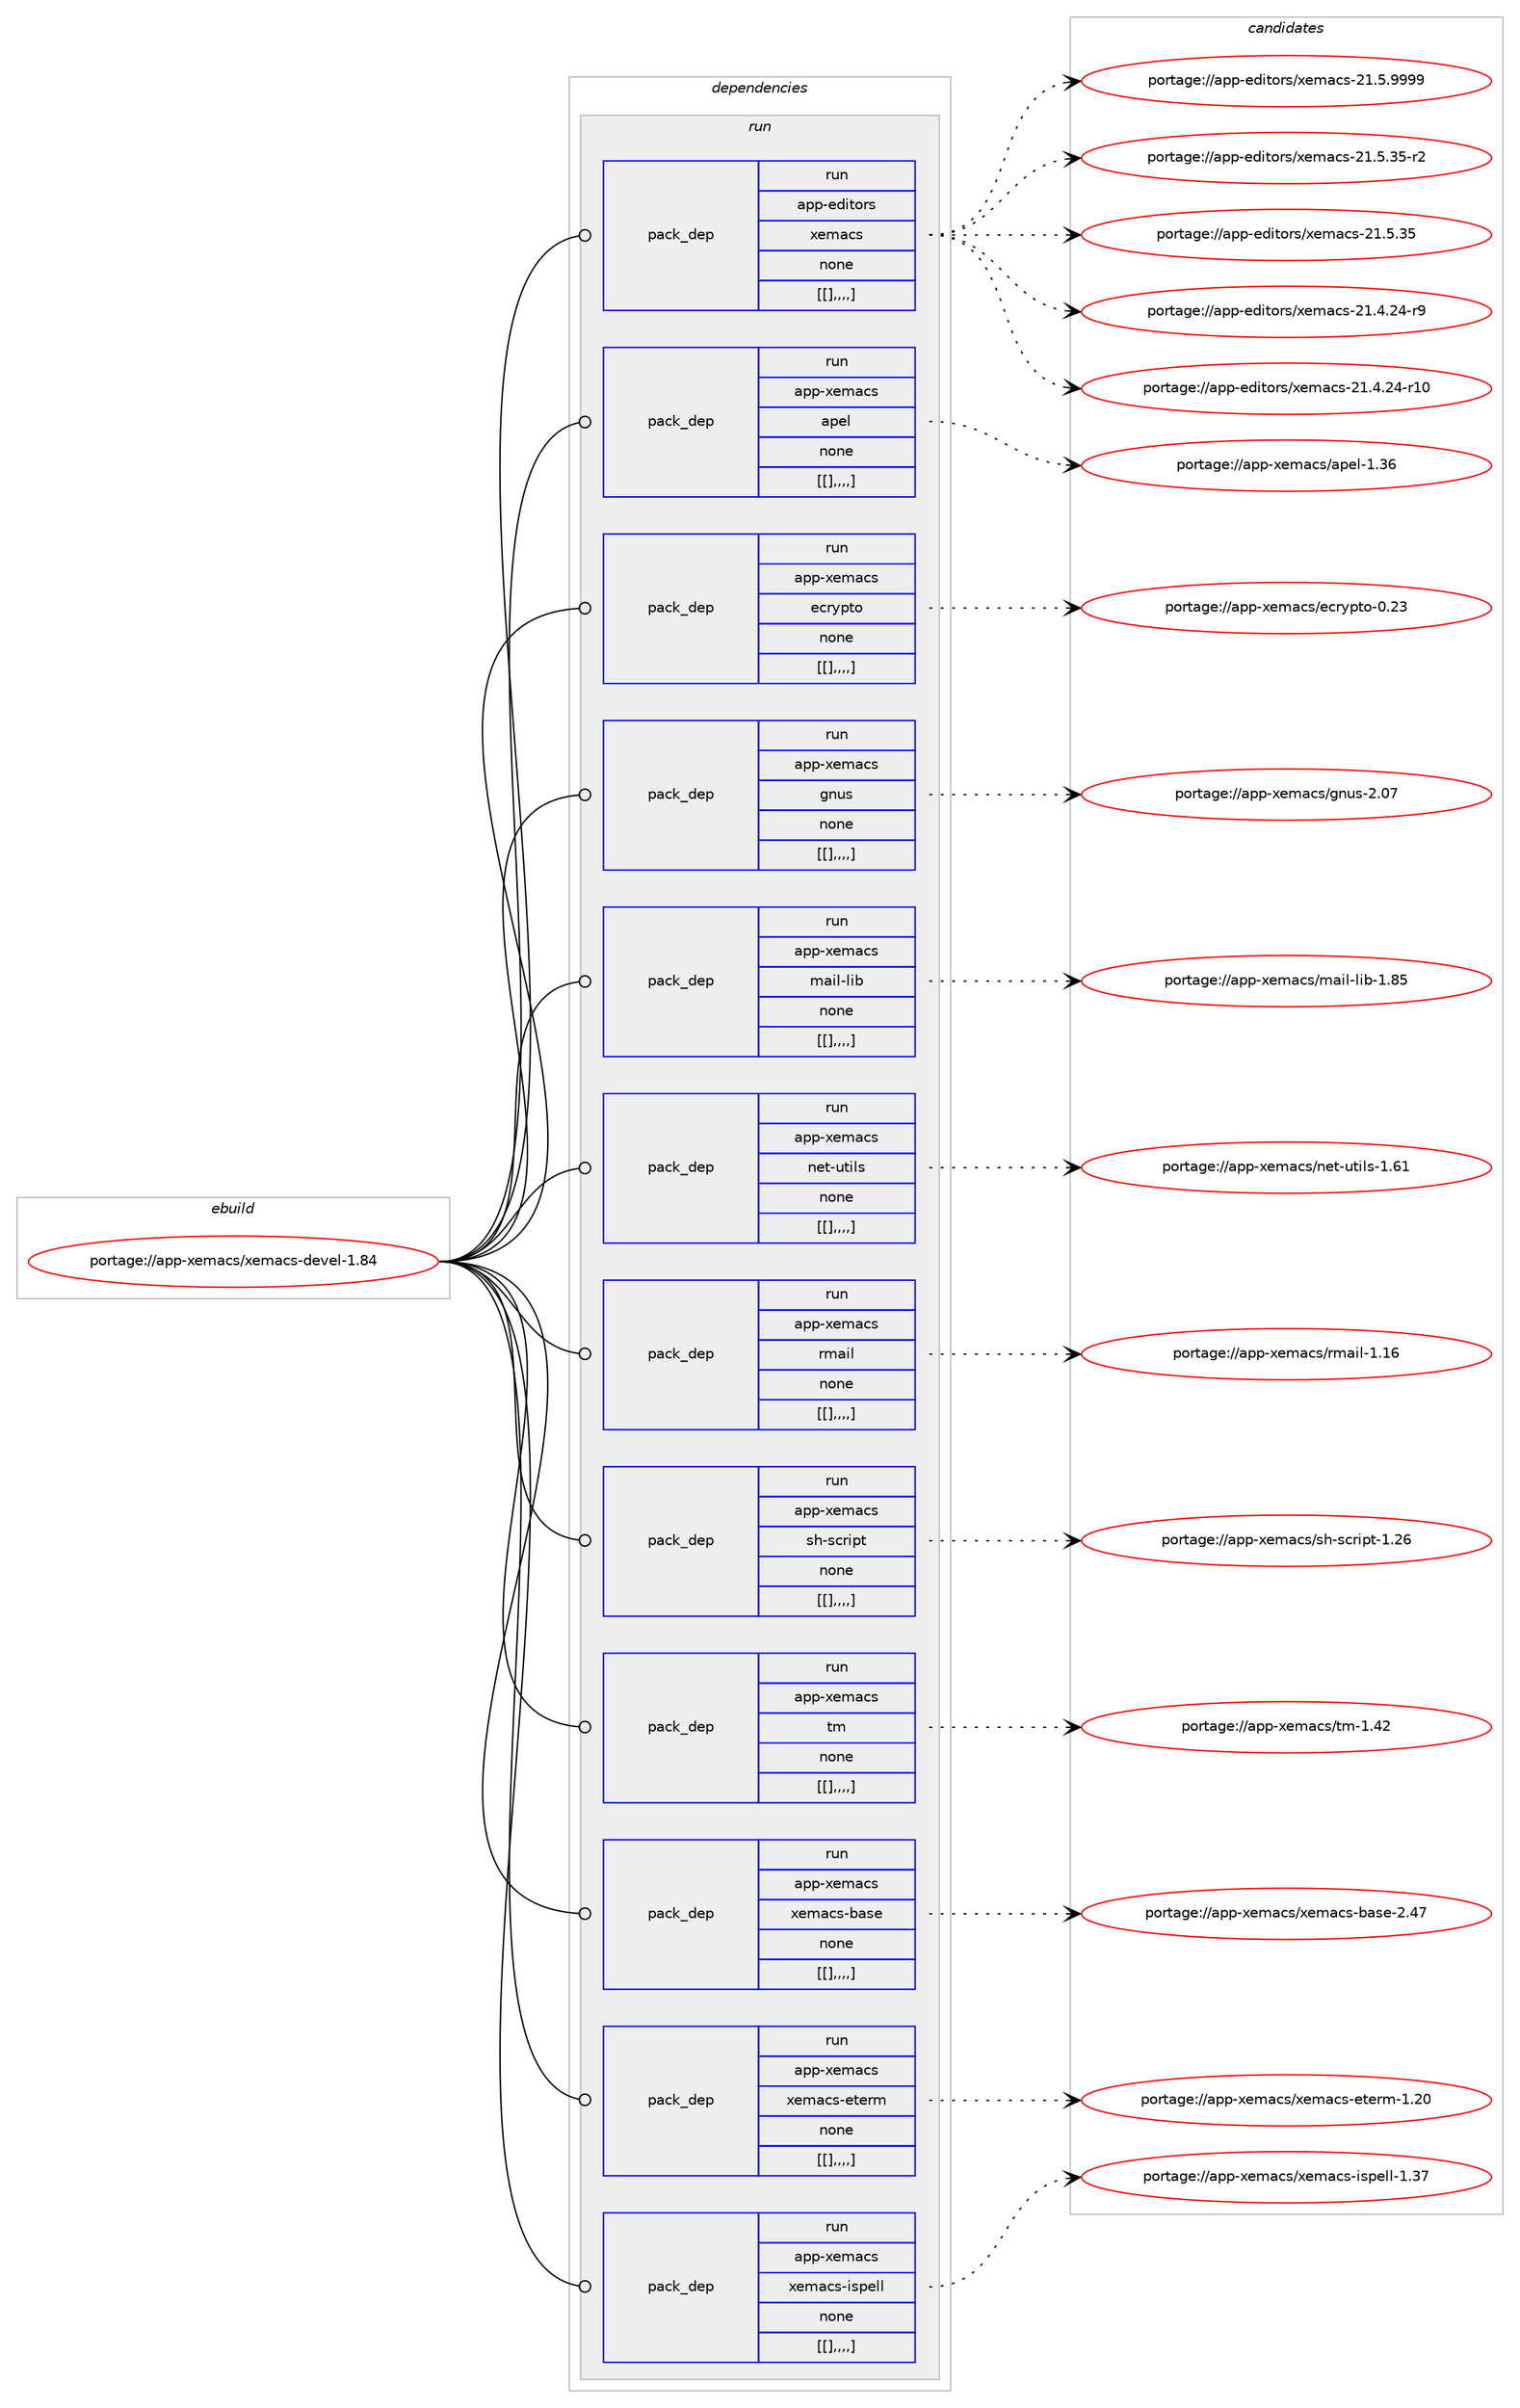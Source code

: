 digraph prolog {

# *************
# Graph options
# *************

newrank=true;
concentrate=true;
compound=true;
graph [rankdir=LR,fontname=Helvetica,fontsize=10,ranksep=1.5];#, ranksep=2.5, nodesep=0.2];
edge  [arrowhead=vee];
node  [fontname=Helvetica,fontsize=10];

# **********
# The ebuild
# **********

subgraph cluster_leftcol {
color=gray;
label=<<i>ebuild</i>>;
id [label="portage://app-xemacs/xemacs-devel-1.84", color=red, width=4, href="../app-xemacs/xemacs-devel-1.84.svg"];
}

# ****************
# The dependencies
# ****************

subgraph cluster_midcol {
color=gray;
label=<<i>dependencies</i>>;
subgraph cluster_compile {
fillcolor="#eeeeee";
style=filled;
label=<<i>compile</i>>;
}
subgraph cluster_compileandrun {
fillcolor="#eeeeee";
style=filled;
label=<<i>compile and run</i>>;
}
subgraph cluster_run {
fillcolor="#eeeeee";
style=filled;
label=<<i>run</i>>;
subgraph pack45082 {
dependency62621 [label=<<TABLE BORDER="0" CELLBORDER="1" CELLSPACING="0" CELLPADDING="4" WIDTH="220"><TR><TD ROWSPAN="6" CELLPADDING="30">pack_dep</TD></TR><TR><TD WIDTH="110">run</TD></TR><TR><TD>app-editors</TD></TR><TR><TD>xemacs</TD></TR><TR><TD>none</TD></TR><TR><TD>[[],,,,]</TD></TR></TABLE>>, shape=none, color=blue];
}
id:e -> dependency62621:w [weight=20,style="solid",arrowhead="odot"];
subgraph pack45083 {
dependency62622 [label=<<TABLE BORDER="0" CELLBORDER="1" CELLSPACING="0" CELLPADDING="4" WIDTH="220"><TR><TD ROWSPAN="6" CELLPADDING="30">pack_dep</TD></TR><TR><TD WIDTH="110">run</TD></TR><TR><TD>app-xemacs</TD></TR><TR><TD>apel</TD></TR><TR><TD>none</TD></TR><TR><TD>[[],,,,]</TD></TR></TABLE>>, shape=none, color=blue];
}
id:e -> dependency62622:w [weight=20,style="solid",arrowhead="odot"];
subgraph pack45084 {
dependency62623 [label=<<TABLE BORDER="0" CELLBORDER="1" CELLSPACING="0" CELLPADDING="4" WIDTH="220"><TR><TD ROWSPAN="6" CELLPADDING="30">pack_dep</TD></TR><TR><TD WIDTH="110">run</TD></TR><TR><TD>app-xemacs</TD></TR><TR><TD>ecrypto</TD></TR><TR><TD>none</TD></TR><TR><TD>[[],,,,]</TD></TR></TABLE>>, shape=none, color=blue];
}
id:e -> dependency62623:w [weight=20,style="solid",arrowhead="odot"];
subgraph pack45085 {
dependency62624 [label=<<TABLE BORDER="0" CELLBORDER="1" CELLSPACING="0" CELLPADDING="4" WIDTH="220"><TR><TD ROWSPAN="6" CELLPADDING="30">pack_dep</TD></TR><TR><TD WIDTH="110">run</TD></TR><TR><TD>app-xemacs</TD></TR><TR><TD>gnus</TD></TR><TR><TD>none</TD></TR><TR><TD>[[],,,,]</TD></TR></TABLE>>, shape=none, color=blue];
}
id:e -> dependency62624:w [weight=20,style="solid",arrowhead="odot"];
subgraph pack45086 {
dependency62625 [label=<<TABLE BORDER="0" CELLBORDER="1" CELLSPACING="0" CELLPADDING="4" WIDTH="220"><TR><TD ROWSPAN="6" CELLPADDING="30">pack_dep</TD></TR><TR><TD WIDTH="110">run</TD></TR><TR><TD>app-xemacs</TD></TR><TR><TD>mail-lib</TD></TR><TR><TD>none</TD></TR><TR><TD>[[],,,,]</TD></TR></TABLE>>, shape=none, color=blue];
}
id:e -> dependency62625:w [weight=20,style="solid",arrowhead="odot"];
subgraph pack45087 {
dependency62626 [label=<<TABLE BORDER="0" CELLBORDER="1" CELLSPACING="0" CELLPADDING="4" WIDTH="220"><TR><TD ROWSPAN="6" CELLPADDING="30">pack_dep</TD></TR><TR><TD WIDTH="110">run</TD></TR><TR><TD>app-xemacs</TD></TR><TR><TD>net-utils</TD></TR><TR><TD>none</TD></TR><TR><TD>[[],,,,]</TD></TR></TABLE>>, shape=none, color=blue];
}
id:e -> dependency62626:w [weight=20,style="solid",arrowhead="odot"];
subgraph pack45088 {
dependency62627 [label=<<TABLE BORDER="0" CELLBORDER="1" CELLSPACING="0" CELLPADDING="4" WIDTH="220"><TR><TD ROWSPAN="6" CELLPADDING="30">pack_dep</TD></TR><TR><TD WIDTH="110">run</TD></TR><TR><TD>app-xemacs</TD></TR><TR><TD>rmail</TD></TR><TR><TD>none</TD></TR><TR><TD>[[],,,,]</TD></TR></TABLE>>, shape=none, color=blue];
}
id:e -> dependency62627:w [weight=20,style="solid",arrowhead="odot"];
subgraph pack45089 {
dependency62628 [label=<<TABLE BORDER="0" CELLBORDER="1" CELLSPACING="0" CELLPADDING="4" WIDTH="220"><TR><TD ROWSPAN="6" CELLPADDING="30">pack_dep</TD></TR><TR><TD WIDTH="110">run</TD></TR><TR><TD>app-xemacs</TD></TR><TR><TD>sh-script</TD></TR><TR><TD>none</TD></TR><TR><TD>[[],,,,]</TD></TR></TABLE>>, shape=none, color=blue];
}
id:e -> dependency62628:w [weight=20,style="solid",arrowhead="odot"];
subgraph pack45090 {
dependency62629 [label=<<TABLE BORDER="0" CELLBORDER="1" CELLSPACING="0" CELLPADDING="4" WIDTH="220"><TR><TD ROWSPAN="6" CELLPADDING="30">pack_dep</TD></TR><TR><TD WIDTH="110">run</TD></TR><TR><TD>app-xemacs</TD></TR><TR><TD>tm</TD></TR><TR><TD>none</TD></TR><TR><TD>[[],,,,]</TD></TR></TABLE>>, shape=none, color=blue];
}
id:e -> dependency62629:w [weight=20,style="solid",arrowhead="odot"];
subgraph pack45091 {
dependency62630 [label=<<TABLE BORDER="0" CELLBORDER="1" CELLSPACING="0" CELLPADDING="4" WIDTH="220"><TR><TD ROWSPAN="6" CELLPADDING="30">pack_dep</TD></TR><TR><TD WIDTH="110">run</TD></TR><TR><TD>app-xemacs</TD></TR><TR><TD>xemacs-base</TD></TR><TR><TD>none</TD></TR><TR><TD>[[],,,,]</TD></TR></TABLE>>, shape=none, color=blue];
}
id:e -> dependency62630:w [weight=20,style="solid",arrowhead="odot"];
subgraph pack45092 {
dependency62631 [label=<<TABLE BORDER="0" CELLBORDER="1" CELLSPACING="0" CELLPADDING="4" WIDTH="220"><TR><TD ROWSPAN="6" CELLPADDING="30">pack_dep</TD></TR><TR><TD WIDTH="110">run</TD></TR><TR><TD>app-xemacs</TD></TR><TR><TD>xemacs-eterm</TD></TR><TR><TD>none</TD></TR><TR><TD>[[],,,,]</TD></TR></TABLE>>, shape=none, color=blue];
}
id:e -> dependency62631:w [weight=20,style="solid",arrowhead="odot"];
subgraph pack45093 {
dependency62632 [label=<<TABLE BORDER="0" CELLBORDER="1" CELLSPACING="0" CELLPADDING="4" WIDTH="220"><TR><TD ROWSPAN="6" CELLPADDING="30">pack_dep</TD></TR><TR><TD WIDTH="110">run</TD></TR><TR><TD>app-xemacs</TD></TR><TR><TD>xemacs-ispell</TD></TR><TR><TD>none</TD></TR><TR><TD>[[],,,,]</TD></TR></TABLE>>, shape=none, color=blue];
}
id:e -> dependency62632:w [weight=20,style="solid",arrowhead="odot"];
}
}

# **************
# The candidates
# **************

subgraph cluster_choices {
rank=same;
color=gray;
label=<<i>candidates</i>>;

subgraph choice45082 {
color=black;
nodesep=1;
choice971121124510110010511611111411547120101109979911545504946534657575757 [label="portage://app-editors/xemacs-21.5.9999", color=red, width=4,href="../app-editors/xemacs-21.5.9999.svg"];
choice971121124510110010511611111411547120101109979911545504946534651534511450 [label="portage://app-editors/xemacs-21.5.35-r2", color=red, width=4,href="../app-editors/xemacs-21.5.35-r2.svg"];
choice97112112451011001051161111141154712010110997991154550494653465153 [label="portage://app-editors/xemacs-21.5.35", color=red, width=4,href="../app-editors/xemacs-21.5.35.svg"];
choice971121124510110010511611111411547120101109979911545504946524650524511457 [label="portage://app-editors/xemacs-21.4.24-r9", color=red, width=4,href="../app-editors/xemacs-21.4.24-r9.svg"];
choice97112112451011001051161111141154712010110997991154550494652465052451144948 [label="portage://app-editors/xemacs-21.4.24-r10", color=red, width=4,href="../app-editors/xemacs-21.4.24-r10.svg"];
dependency62621:e -> choice971121124510110010511611111411547120101109979911545504946534657575757:w [style=dotted,weight="100"];
dependency62621:e -> choice971121124510110010511611111411547120101109979911545504946534651534511450:w [style=dotted,weight="100"];
dependency62621:e -> choice97112112451011001051161111141154712010110997991154550494653465153:w [style=dotted,weight="100"];
dependency62621:e -> choice971121124510110010511611111411547120101109979911545504946524650524511457:w [style=dotted,weight="100"];
dependency62621:e -> choice97112112451011001051161111141154712010110997991154550494652465052451144948:w [style=dotted,weight="100"];
}
subgraph choice45083 {
color=black;
nodesep=1;
choice9711211245120101109979911547971121011084549465154 [label="portage://app-xemacs/apel-1.36", color=red, width=4,href="../app-xemacs/apel-1.36.svg"];
dependency62622:e -> choice9711211245120101109979911547971121011084549465154:w [style=dotted,weight="100"];
}
subgraph choice45084 {
color=black;
nodesep=1;
choice9711211245120101109979911547101991141211121161114548465051 [label="portage://app-xemacs/ecrypto-0.23", color=red, width=4,href="../app-xemacs/ecrypto-0.23.svg"];
dependency62623:e -> choice9711211245120101109979911547101991141211121161114548465051:w [style=dotted,weight="100"];
}
subgraph choice45085 {
color=black;
nodesep=1;
choice97112112451201011099799115471031101171154550464855 [label="portage://app-xemacs/gnus-2.07", color=red, width=4,href="../app-xemacs/gnus-2.07.svg"];
dependency62624:e -> choice97112112451201011099799115471031101171154550464855:w [style=dotted,weight="100"];
}
subgraph choice45086 {
color=black;
nodesep=1;
choice97112112451201011099799115471099710510845108105984549465653 [label="portage://app-xemacs/mail-lib-1.85", color=red, width=4,href="../app-xemacs/mail-lib-1.85.svg"];
dependency62625:e -> choice97112112451201011099799115471099710510845108105984549465653:w [style=dotted,weight="100"];
}
subgraph choice45087 {
color=black;
nodesep=1;
choice9711211245120101109979911547110101116451171161051081154549465449 [label="portage://app-xemacs/net-utils-1.61", color=red, width=4,href="../app-xemacs/net-utils-1.61.svg"];
dependency62626:e -> choice9711211245120101109979911547110101116451171161051081154549465449:w [style=dotted,weight="100"];
}
subgraph choice45088 {
color=black;
nodesep=1;
choice9711211245120101109979911547114109971051084549464954 [label="portage://app-xemacs/rmail-1.16", color=red, width=4,href="../app-xemacs/rmail-1.16.svg"];
dependency62627:e -> choice9711211245120101109979911547114109971051084549464954:w [style=dotted,weight="100"];
}
subgraph choice45089 {
color=black;
nodesep=1;
choice971121124512010110997991154711510445115991141051121164549465054 [label="portage://app-xemacs/sh-script-1.26", color=red, width=4,href="../app-xemacs/sh-script-1.26.svg"];
dependency62628:e -> choice971121124512010110997991154711510445115991141051121164549465054:w [style=dotted,weight="100"];
}
subgraph choice45090 {
color=black;
nodesep=1;
choice97112112451201011099799115471161094549465250 [label="portage://app-xemacs/tm-1.42", color=red, width=4,href="../app-xemacs/tm-1.42.svg"];
dependency62629:e -> choice97112112451201011099799115471161094549465250:w [style=dotted,weight="100"];
}
subgraph choice45091 {
color=black;
nodesep=1;
choice971121124512010110997991154712010110997991154598971151014550465255 [label="portage://app-xemacs/xemacs-base-2.47", color=red, width=4,href="../app-xemacs/xemacs-base-2.47.svg"];
dependency62630:e -> choice971121124512010110997991154712010110997991154598971151014550465255:w [style=dotted,weight="100"];
}
subgraph choice45092 {
color=black;
nodesep=1;
choice97112112451201011099799115471201011099799115451011161011141094549465048 [label="portage://app-xemacs/xemacs-eterm-1.20", color=red, width=4,href="../app-xemacs/xemacs-eterm-1.20.svg"];
dependency62631:e -> choice97112112451201011099799115471201011099799115451011161011141094549465048:w [style=dotted,weight="100"];
}
subgraph choice45093 {
color=black;
nodesep=1;
choice97112112451201011099799115471201011099799115451051151121011081084549465155 [label="portage://app-xemacs/xemacs-ispell-1.37", color=red, width=4,href="../app-xemacs/xemacs-ispell-1.37.svg"];
dependency62632:e -> choice97112112451201011099799115471201011099799115451051151121011081084549465155:w [style=dotted,weight="100"];
}
}

}

